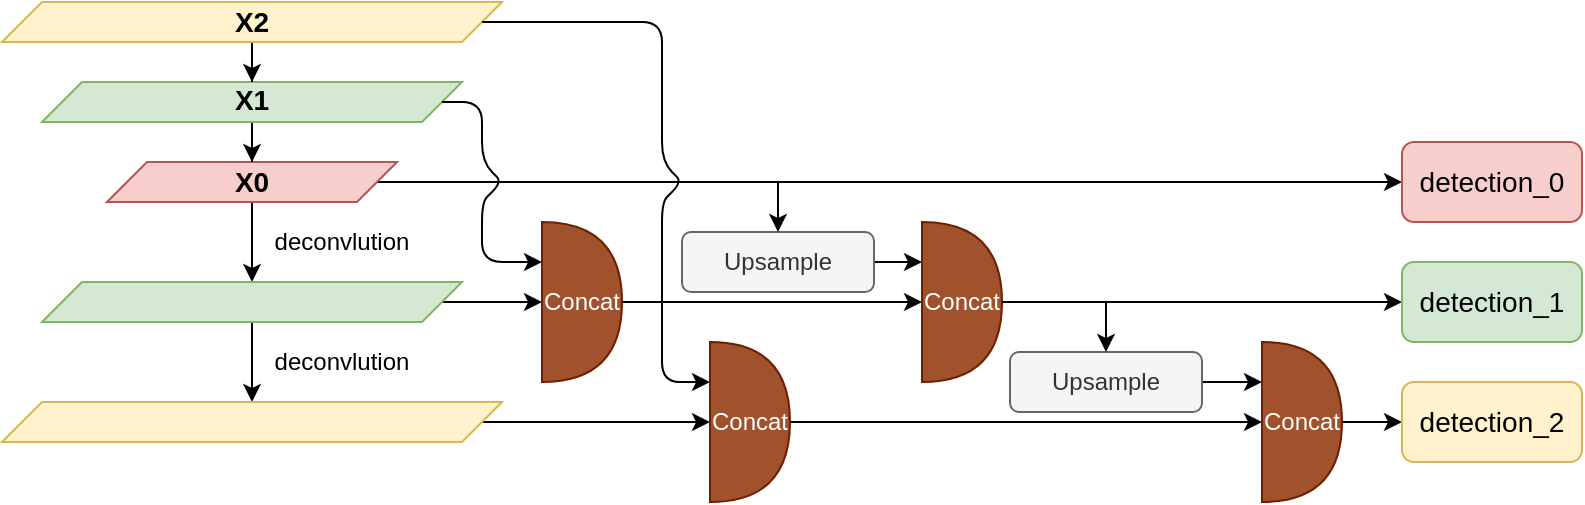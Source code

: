 <mxfile version="14.6.11" type="github">
  <diagram id="thtNzENNQOPwe8SZ6Ypd" name="Page-1">
    <mxGraphModel dx="1984" dy="1122" grid="1" gridSize="10" guides="1" tooltips="1" connect="1" arrows="1" fold="1" page="1" pageScale="1" pageWidth="827" pageHeight="1169" math="0" shadow="0">
      <root>
        <mxCell id="0" />
        <mxCell id="1" parent="0" />
        <mxCell id="Qc5rk0ZPjPSG0eP2Zelq-30" value="" style="edgeStyle=orthogonalEdgeStyle;rounded=0;orthogonalLoop=1;jettySize=auto;html=1;" edge="1" parent="1" source="Qc5rk0ZPjPSG0eP2Zelq-21" target="Qc5rk0ZPjPSG0eP2Zelq-29">
          <mxGeometry relative="1" as="geometry" />
        </mxCell>
        <mxCell id="Qc5rk0ZPjPSG0eP2Zelq-36" value="" style="endArrow=classic;html=1;fontFamily=Helvetica;fontSize=11;fontColor=#000000;align=center;strokeColor=#000000;edgeStyle=orthogonalEdgeStyle;" edge="1" parent="1" source="Qc5rk0ZPjPSG0eP2Zelq-21" target="Qc5rk0ZPjPSG0eP2Zelq-60">
          <mxGeometry relative="1" as="geometry">
            <mxPoint x="550" y="340" as="targetPoint" />
          </mxGeometry>
        </mxCell>
        <mxCell id="Qc5rk0ZPjPSG0eP2Zelq-21" value="" style="shape=parallelogram;perimeter=parallelogramPerimeter;whiteSpace=wrap;html=1;fixedSize=1;fillColor=#f8cecc;strokeColor=#b85450;" vertex="1" parent="1">
          <mxGeometry x="62.5" y="330" width="145" height="20" as="geometry" />
        </mxCell>
        <mxCell id="Qc5rk0ZPjPSG0eP2Zelq-25" value="" style="edgeStyle=orthogonalEdgeStyle;rounded=0;orthogonalLoop=1;jettySize=auto;html=1;" edge="1" parent="1" source="Qc5rk0ZPjPSG0eP2Zelq-22" target="Qc5rk0ZPjPSG0eP2Zelq-21">
          <mxGeometry relative="1" as="geometry" />
        </mxCell>
        <mxCell id="Qc5rk0ZPjPSG0eP2Zelq-22" value="" style="shape=parallelogram;perimeter=parallelogramPerimeter;whiteSpace=wrap;html=1;fixedSize=1;fillColor=#d5e8d4;strokeColor=#82b366;" vertex="1" parent="1">
          <mxGeometry x="30" y="290" width="210" height="20" as="geometry" />
        </mxCell>
        <mxCell id="Qc5rk0ZPjPSG0eP2Zelq-24" value="" style="edgeStyle=orthogonalEdgeStyle;rounded=0;orthogonalLoop=1;jettySize=auto;html=1;" edge="1" parent="1" source="Qc5rk0ZPjPSG0eP2Zelq-23" target="Qc5rk0ZPjPSG0eP2Zelq-22">
          <mxGeometry relative="1" as="geometry" />
        </mxCell>
        <mxCell id="Qc5rk0ZPjPSG0eP2Zelq-23" value="" style="shape=parallelogram;perimeter=parallelogramPerimeter;whiteSpace=wrap;html=1;fixedSize=1;fillColor=#fff2cc;strokeColor=#d6b656;" vertex="1" parent="1">
          <mxGeometry x="10" y="250" width="250" height="20" as="geometry" />
        </mxCell>
        <mxCell id="Qc5rk0ZPjPSG0eP2Zelq-26" value="&lt;font size=&quot;1&quot;&gt;&lt;b style=&quot;font-size: 14px&quot;&gt;X2&lt;/b&gt;&lt;/font&gt;" style="text;html=1;strokeColor=none;align=center;verticalAlign=middle;whiteSpace=wrap;rounded=0;perimeterSpacing=5;" vertex="1" parent="1">
          <mxGeometry x="115" y="250" width="40" height="20" as="geometry" />
        </mxCell>
        <mxCell id="Qc5rk0ZPjPSG0eP2Zelq-33" value="" style="edgeStyle=orthogonalEdgeStyle;rounded=0;orthogonalLoop=1;jettySize=auto;html=1;" edge="1" parent="1" source="Qc5rk0ZPjPSG0eP2Zelq-29" target="Qc5rk0ZPjPSG0eP2Zelq-32">
          <mxGeometry relative="1" as="geometry" />
        </mxCell>
        <mxCell id="Qc5rk0ZPjPSG0eP2Zelq-39" value="" style="edgeStyle=orthogonalEdgeStyle;rounded=0;orthogonalLoop=1;jettySize=auto;html=1;" edge="1" parent="1" source="Qc5rk0ZPjPSG0eP2Zelq-29" target="Qc5rk0ZPjPSG0eP2Zelq-38">
          <mxGeometry relative="1" as="geometry" />
        </mxCell>
        <mxCell id="Qc5rk0ZPjPSG0eP2Zelq-29" value="" style="shape=parallelogram;perimeter=parallelogramPerimeter;whiteSpace=wrap;html=1;fixedSize=1;fillColor=#d5e8d4;strokeColor=#82b366;" vertex="1" parent="1">
          <mxGeometry x="30" y="390" width="210" height="20" as="geometry" />
        </mxCell>
        <mxCell id="Qc5rk0ZPjPSG0eP2Zelq-31" value="deconvlution" style="text;html=1;strokeColor=none;fillColor=none;align=center;verticalAlign=middle;whiteSpace=wrap;rounded=0;" vertex="1" parent="1">
          <mxGeometry x="140" y="360" width="80" height="20" as="geometry" />
        </mxCell>
        <mxCell id="Qc5rk0ZPjPSG0eP2Zelq-54" value="" style="edgeStyle=orthogonalEdgeStyle;rounded=0;orthogonalLoop=1;jettySize=auto;html=1;" edge="1" parent="1" source="Qc5rk0ZPjPSG0eP2Zelq-32" target="Qc5rk0ZPjPSG0eP2Zelq-50">
          <mxGeometry relative="1" as="geometry" />
        </mxCell>
        <mxCell id="Qc5rk0ZPjPSG0eP2Zelq-32" value="" style="shape=parallelogram;perimeter=parallelogramPerimeter;whiteSpace=wrap;html=1;fixedSize=1;fillColor=#fff2cc;strokeColor=#d6b656;" vertex="1" parent="1">
          <mxGeometry x="10" y="450" width="250" height="20" as="geometry" />
        </mxCell>
        <mxCell id="Qc5rk0ZPjPSG0eP2Zelq-34" value="deconvlution" style="text;html=1;strokeColor=none;fillColor=none;align=center;verticalAlign=middle;whiteSpace=wrap;rounded=0;" vertex="1" parent="1">
          <mxGeometry x="140" y="420" width="80" height="20" as="geometry" />
        </mxCell>
        <mxCell id="Qc5rk0ZPjPSG0eP2Zelq-44" value="" style="edgeStyle=orthogonalEdgeStyle;rounded=0;orthogonalLoop=1;jettySize=auto;html=1;entryX=0;entryY=0.25;entryDx=0;entryDy=0;entryPerimeter=0;" edge="1" parent="1" source="Qc5rk0ZPjPSG0eP2Zelq-35" target="Qc5rk0ZPjPSG0eP2Zelq-40">
          <mxGeometry relative="1" as="geometry" />
        </mxCell>
        <mxCell id="Qc5rk0ZPjPSG0eP2Zelq-35" value="Upsample" style="rounded=1;whiteSpace=wrap;html=1;fillColor=#f5f5f5;strokeColor=#666666;fontColor=#333333;" vertex="1" parent="1">
          <mxGeometry x="350" y="365" width="96" height="30" as="geometry" />
        </mxCell>
        <mxCell id="Qc5rk0ZPjPSG0eP2Zelq-43" value="" style="edgeStyle=orthogonalEdgeStyle;rounded=0;orthogonalLoop=1;jettySize=auto;html=1;" edge="1" parent="1" source="Qc5rk0ZPjPSG0eP2Zelq-38" target="Qc5rk0ZPjPSG0eP2Zelq-40">
          <mxGeometry relative="1" as="geometry" />
        </mxCell>
        <mxCell id="Qc5rk0ZPjPSG0eP2Zelq-38" value="&lt;font style=&quot;font-size: 12px&quot;&gt;Concat&lt;/font&gt;" style="shape=or;whiteSpace=wrap;html=1;fillColor=#a0522d;strokeColor=#6D1F00;fontColor=#ffffff;" vertex="1" parent="1">
          <mxGeometry x="280" y="360" width="40" height="80" as="geometry" />
        </mxCell>
        <mxCell id="Qc5rk0ZPjPSG0eP2Zelq-40" value="&lt;font style=&quot;font-size: 12px&quot;&gt;Concat&lt;/font&gt;" style="shape=or;whiteSpace=wrap;html=1;fillColor=#a0522d;strokeColor=#6D1F00;fontColor=#ffffff;" vertex="1" parent="1">
          <mxGeometry x="470" y="360" width="40" height="80" as="geometry" />
        </mxCell>
        <mxCell id="Qc5rk0ZPjPSG0eP2Zelq-42" value="" style="endArrow=classic;html=1;entryX=0.5;entryY=0;entryDx=0;entryDy=0;" edge="1" parent="1" target="Qc5rk0ZPjPSG0eP2Zelq-35">
          <mxGeometry width="50" height="50" relative="1" as="geometry">
            <mxPoint x="398" y="340" as="sourcePoint" />
            <mxPoint x="445" y="340" as="targetPoint" />
          </mxGeometry>
        </mxCell>
        <mxCell id="Qc5rk0ZPjPSG0eP2Zelq-45" value="" style="endArrow=classic;html=1;fontFamily=Helvetica;fontSize=11;fontColor=#000000;align=center;strokeColor=#000000;edgeStyle=orthogonalEdgeStyle;exitX=1;exitY=0.5;exitDx=0;exitDy=0;exitPerimeter=0;entryX=0;entryY=0.5;entryDx=0;entryDy=0;" edge="1" parent="1" source="Qc5rk0ZPjPSG0eP2Zelq-40" target="Qc5rk0ZPjPSG0eP2Zelq-61">
          <mxGeometry relative="1" as="geometry">
            <mxPoint x="560" y="409" as="sourcePoint" />
            <mxPoint x="920" y="400" as="targetPoint" />
            <Array as="points" />
          </mxGeometry>
        </mxCell>
        <mxCell id="Qc5rk0ZPjPSG0eP2Zelq-58" value="" style="edgeStyle=orthogonalEdgeStyle;rounded=0;orthogonalLoop=1;jettySize=auto;html=1;entryX=0;entryY=0.25;entryDx=0;entryDy=0;entryPerimeter=0;" edge="1" parent="1" source="Qc5rk0ZPjPSG0eP2Zelq-47" target="Qc5rk0ZPjPSG0eP2Zelq-56">
          <mxGeometry relative="1" as="geometry" />
        </mxCell>
        <mxCell id="Qc5rk0ZPjPSG0eP2Zelq-47" value="Upsample" style="rounded=1;whiteSpace=wrap;html=1;fillColor=#f5f5f5;strokeColor=#666666;fontColor=#333333;" vertex="1" parent="1">
          <mxGeometry x="514" y="425" width="96" height="30" as="geometry" />
        </mxCell>
        <mxCell id="Qc5rk0ZPjPSG0eP2Zelq-57" value="" style="edgeStyle=orthogonalEdgeStyle;rounded=0;orthogonalLoop=1;jettySize=auto;html=1;entryX=0;entryY=0.5;entryDx=0;entryDy=0;entryPerimeter=0;" edge="1" parent="1" source="Qc5rk0ZPjPSG0eP2Zelq-50" target="Qc5rk0ZPjPSG0eP2Zelq-56">
          <mxGeometry relative="1" as="geometry" />
        </mxCell>
        <mxCell id="Qc5rk0ZPjPSG0eP2Zelq-50" value="&lt;font style=&quot;font-size: 12px&quot;&gt;Concat&lt;/font&gt;" style="shape=or;whiteSpace=wrap;html=1;fillColor=#a0522d;strokeColor=#6D1F00;fontColor=#ffffff;" vertex="1" parent="1">
          <mxGeometry x="364" y="420" width="40" height="80" as="geometry" />
        </mxCell>
        <mxCell id="Qc5rk0ZPjPSG0eP2Zelq-51" value="" style="endArrow=classic;html=1;exitX=1;exitY=0.5;exitDx=0;exitDy=0;entryX=0;entryY=0.25;entryDx=0;entryDy=0;entryPerimeter=0;" edge="1" parent="1" source="Qc5rk0ZPjPSG0eP2Zelq-22" target="Qc5rk0ZPjPSG0eP2Zelq-38">
          <mxGeometry width="50" height="50" relative="1" as="geometry">
            <mxPoint x="320" y="260" as="sourcePoint" />
            <mxPoint x="370" y="210" as="targetPoint" />
            <Array as="points">
              <mxPoint x="250" y="300" />
              <mxPoint x="250" y="330" />
              <mxPoint x="260" y="340" />
              <mxPoint x="250" y="350" />
              <mxPoint x="250" y="380" />
            </Array>
          </mxGeometry>
        </mxCell>
        <mxCell id="Qc5rk0ZPjPSG0eP2Zelq-52" value="" style="endArrow=classic;html=1;exitX=1;exitY=0.5;exitDx=0;exitDy=0;entryX=0;entryY=0.25;entryDx=0;entryDy=0;entryPerimeter=0;" edge="1" parent="1" source="Qc5rk0ZPjPSG0eP2Zelq-23" target="Qc5rk0ZPjPSG0eP2Zelq-50">
          <mxGeometry width="50" height="50" relative="1" as="geometry">
            <mxPoint x="290" y="270" as="sourcePoint" />
            <mxPoint x="340" y="220" as="targetPoint" />
            <Array as="points">
              <mxPoint x="340" y="260" />
              <mxPoint x="340" y="330" />
              <mxPoint x="350" y="340" />
              <mxPoint x="340" y="350" />
              <mxPoint x="340" y="440" />
            </Array>
          </mxGeometry>
        </mxCell>
        <mxCell id="Qc5rk0ZPjPSG0eP2Zelq-55" value="" style="endArrow=classic;html=1;entryX=0.5;entryY=0;entryDx=0;entryDy=0;" edge="1" parent="1" target="Qc5rk0ZPjPSG0eP2Zelq-47">
          <mxGeometry width="50" height="50" relative="1" as="geometry">
            <mxPoint x="562" y="400" as="sourcePoint" />
            <mxPoint x="630" y="420" as="targetPoint" />
          </mxGeometry>
        </mxCell>
        <mxCell id="Qc5rk0ZPjPSG0eP2Zelq-64" value="" style="edgeStyle=orthogonalEdgeStyle;rounded=0;orthogonalLoop=1;jettySize=auto;html=1;" edge="1" parent="1" source="Qc5rk0ZPjPSG0eP2Zelq-56" target="Qc5rk0ZPjPSG0eP2Zelq-62">
          <mxGeometry relative="1" as="geometry" />
        </mxCell>
        <mxCell id="Qc5rk0ZPjPSG0eP2Zelq-56" value="&lt;font style=&quot;font-size: 12px&quot;&gt;Concat&lt;/font&gt;" style="shape=or;whiteSpace=wrap;html=1;fillColor=#a0522d;strokeColor=#6D1F00;fontColor=#ffffff;" vertex="1" parent="1">
          <mxGeometry x="640" y="420" width="40" height="80" as="geometry" />
        </mxCell>
        <mxCell id="Qc5rk0ZPjPSG0eP2Zelq-60" value="&lt;font style=&quot;font-size: 14px&quot;&gt;detection_0&lt;/font&gt;" style="rounded=1;whiteSpace=wrap;html=1;strokeColor=#b85450;fillColor=#f8cecc;" vertex="1" parent="1">
          <mxGeometry x="710" y="320" width="90" height="40" as="geometry" />
        </mxCell>
        <mxCell id="Qc5rk0ZPjPSG0eP2Zelq-61" value="&lt;font style=&quot;font-size: 14px&quot;&gt;detection_1&lt;/font&gt;" style="rounded=1;whiteSpace=wrap;html=1;strokeColor=#82b366;fillColor=#d5e8d4;" vertex="1" parent="1">
          <mxGeometry x="710" y="380" width="90" height="40" as="geometry" />
        </mxCell>
        <mxCell id="Qc5rk0ZPjPSG0eP2Zelq-62" value="&lt;font style=&quot;font-size: 14px&quot;&gt;detection_2&lt;/font&gt;" style="rounded=1;whiteSpace=wrap;html=1;strokeColor=#d6b656;fillColor=#fff2cc;" vertex="1" parent="1">
          <mxGeometry x="710" y="440" width="90" height="40" as="geometry" />
        </mxCell>
        <mxCell id="Qc5rk0ZPjPSG0eP2Zelq-65" value="&lt;font size=&quot;1&quot;&gt;&lt;b style=&quot;font-size: 14px&quot;&gt;X1&lt;/b&gt;&lt;/font&gt;" style="text;html=1;strokeColor=none;align=center;verticalAlign=middle;whiteSpace=wrap;rounded=0;perimeterSpacing=5;" vertex="1" parent="1">
          <mxGeometry x="115" y="289" width="40" height="20" as="geometry" />
        </mxCell>
        <mxCell id="Qc5rk0ZPjPSG0eP2Zelq-66" value="&lt;font size=&quot;1&quot;&gt;&lt;b style=&quot;font-size: 14px&quot;&gt;X0&lt;/b&gt;&lt;/font&gt;" style="text;html=1;strokeColor=none;align=center;verticalAlign=middle;whiteSpace=wrap;rounded=0;perimeterSpacing=5;" vertex="1" parent="1">
          <mxGeometry x="115" y="330" width="40" height="20" as="geometry" />
        </mxCell>
      </root>
    </mxGraphModel>
  </diagram>
</mxfile>
